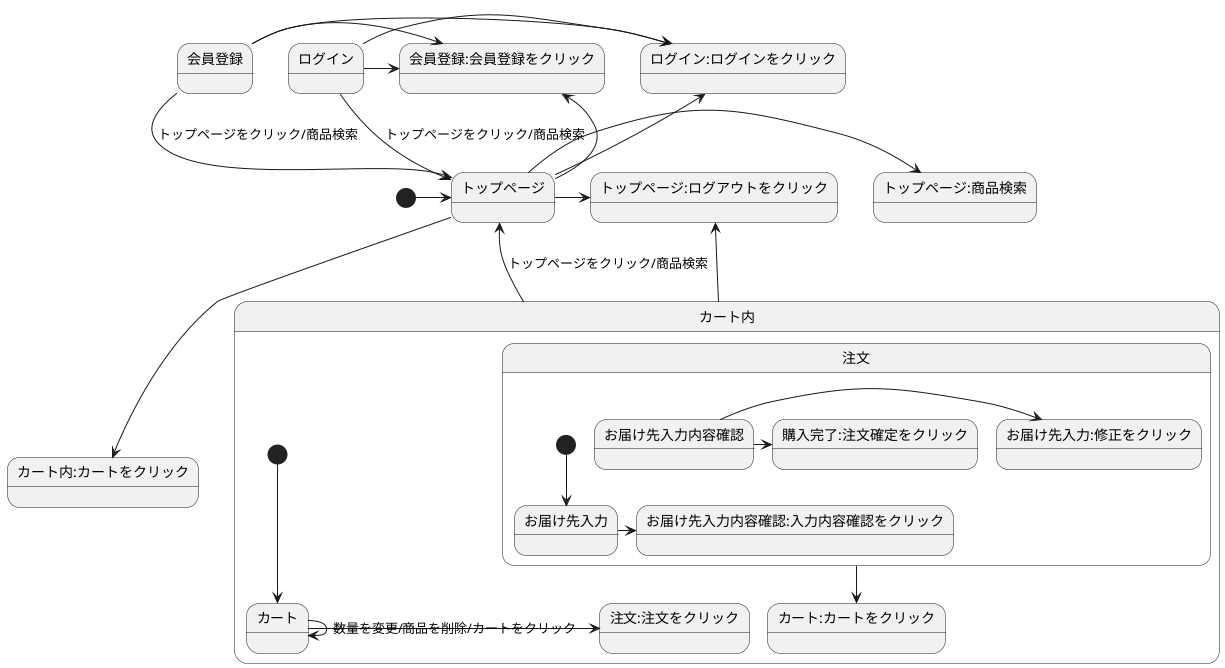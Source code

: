 @startuml

[*] -> トップページ
会員登録 --> トップページ:トップページをクリック/商品検索
ログイン --> トップページ:トップページをクリック/商品検索
トップページ -> トップページ:ログアウトをクリック
トップページ -> トップページ:商品検索
トップページ -left-> 会員登録:会員登録をクリック
会員登録 -> 会員登録:会員登録をクリック
ログイン -> 会員登録:会員登録をクリック
トップページ -left-> ログイン:ログインをクリック
会員登録 -> ログイン:ログインをクリック
ログイン -> ログイン:ログインをクリック
トップページ --> カート内:カートをクリック
カート内 -up-> トップページ:トップページをクリック/商品検索
カート内 -up-> トップページ:ログアウトをクリック

state カート内 {
  [*] --> カート
  カート -> 注文:注文をクリック
  カート -> カート:数量を変更/商品を削除/カートをクリック
  注文 --> カート:カートをクリック
  state 注文 {
    [*] --> お届け先入力
    お届け先入力 -> お届け先入力内容確認:入力内容確認をクリック
    お届け先入力内容確認 -> お届け先入力:修正をクリック
    お届け先入力内容確認 -> 購入完了:注文確定をクリック
  }
}

@enduml
